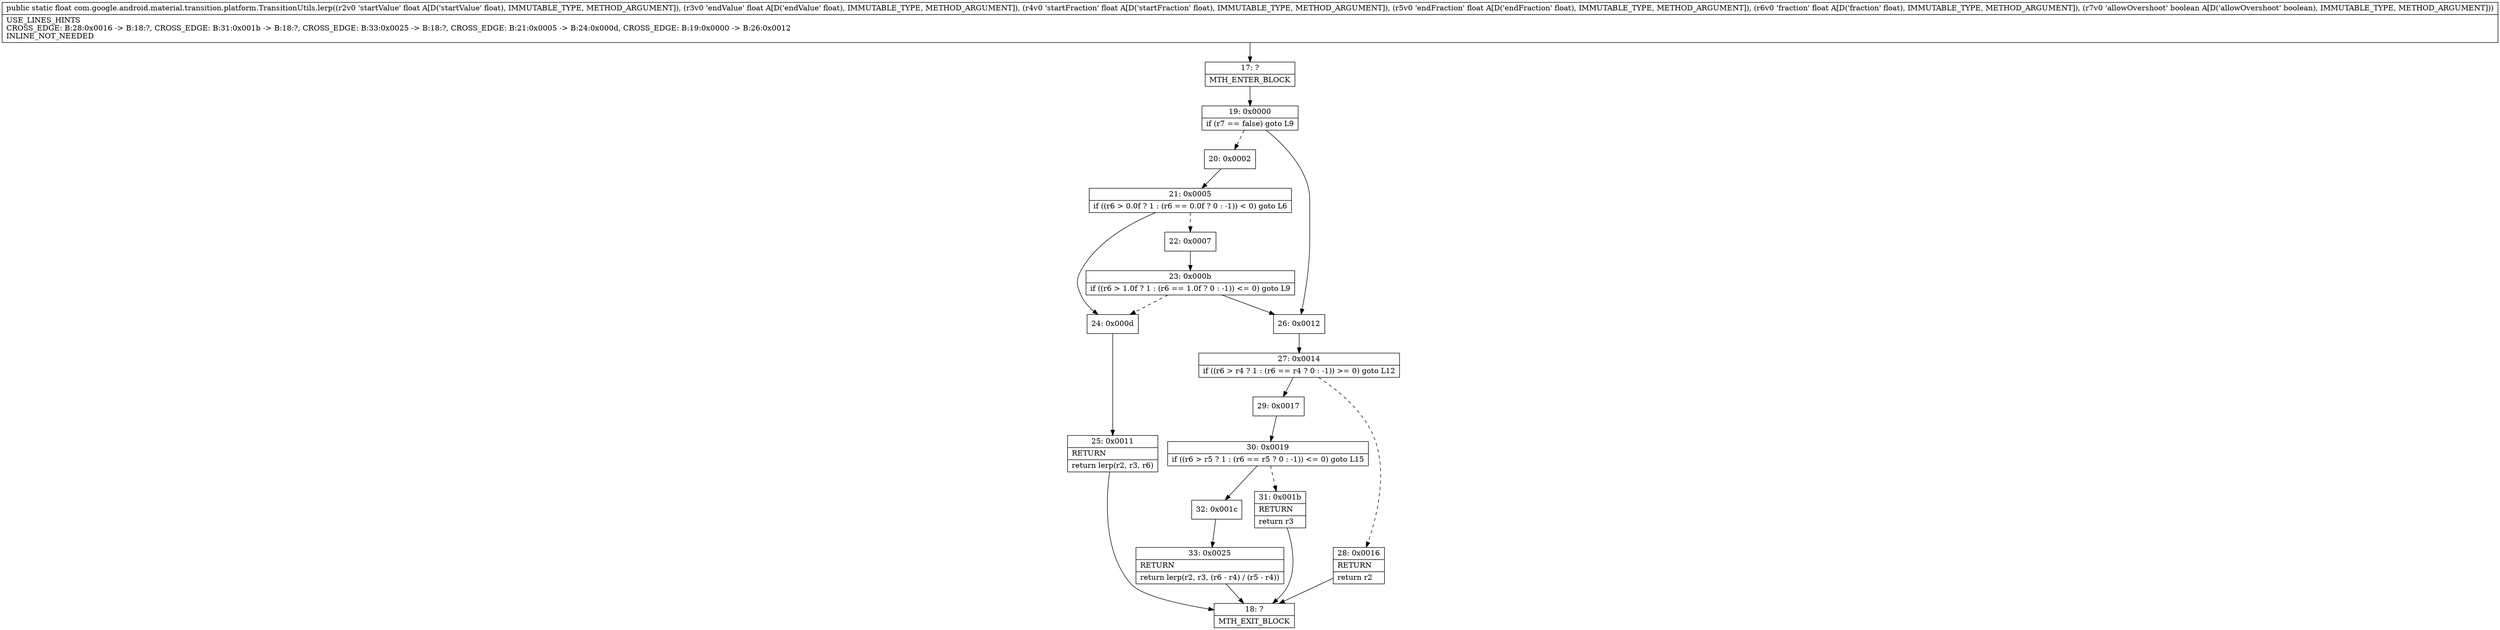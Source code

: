 digraph "CFG forcom.google.android.material.transition.platform.TransitionUtils.lerp(FFFFFZ)F" {
Node_17 [shape=record,label="{17\:\ ?|MTH_ENTER_BLOCK\l}"];
Node_19 [shape=record,label="{19\:\ 0x0000|if (r7 == false) goto L9\l}"];
Node_20 [shape=record,label="{20\:\ 0x0002}"];
Node_21 [shape=record,label="{21\:\ 0x0005|if ((r6 \> 0.0f ? 1 : (r6 == 0.0f ? 0 : \-1)) \< 0) goto L6\l}"];
Node_22 [shape=record,label="{22\:\ 0x0007}"];
Node_23 [shape=record,label="{23\:\ 0x000b|if ((r6 \> 1.0f ? 1 : (r6 == 1.0f ? 0 : \-1)) \<= 0) goto L9\l}"];
Node_24 [shape=record,label="{24\:\ 0x000d}"];
Node_25 [shape=record,label="{25\:\ 0x0011|RETURN\l|return lerp(r2, r3, r6)\l}"];
Node_18 [shape=record,label="{18\:\ ?|MTH_EXIT_BLOCK\l}"];
Node_26 [shape=record,label="{26\:\ 0x0012}"];
Node_27 [shape=record,label="{27\:\ 0x0014|if ((r6 \> r4 ? 1 : (r6 == r4 ? 0 : \-1)) \>= 0) goto L12\l}"];
Node_28 [shape=record,label="{28\:\ 0x0016|RETURN\l|return r2\l}"];
Node_29 [shape=record,label="{29\:\ 0x0017}"];
Node_30 [shape=record,label="{30\:\ 0x0019|if ((r6 \> r5 ? 1 : (r6 == r5 ? 0 : \-1)) \<= 0) goto L15\l}"];
Node_31 [shape=record,label="{31\:\ 0x001b|RETURN\l|return r3\l}"];
Node_32 [shape=record,label="{32\:\ 0x001c}"];
Node_33 [shape=record,label="{33\:\ 0x0025|RETURN\l|return lerp(r2, r3, (r6 \- r4) \/ (r5 \- r4))\l}"];
MethodNode[shape=record,label="{public static float com.google.android.material.transition.platform.TransitionUtils.lerp((r2v0 'startValue' float A[D('startValue' float), IMMUTABLE_TYPE, METHOD_ARGUMENT]), (r3v0 'endValue' float A[D('endValue' float), IMMUTABLE_TYPE, METHOD_ARGUMENT]), (r4v0 'startFraction' float A[D('startFraction' float), IMMUTABLE_TYPE, METHOD_ARGUMENT]), (r5v0 'endFraction' float A[D('endFraction' float), IMMUTABLE_TYPE, METHOD_ARGUMENT]), (r6v0 'fraction' float A[D('fraction' float), IMMUTABLE_TYPE, METHOD_ARGUMENT]), (r7v0 'allowOvershoot' boolean A[D('allowOvershoot' boolean), IMMUTABLE_TYPE, METHOD_ARGUMENT]))  | USE_LINES_HINTS\lCROSS_EDGE: B:28:0x0016 \-\> B:18:?, CROSS_EDGE: B:31:0x001b \-\> B:18:?, CROSS_EDGE: B:33:0x0025 \-\> B:18:?, CROSS_EDGE: B:21:0x0005 \-\> B:24:0x000d, CROSS_EDGE: B:19:0x0000 \-\> B:26:0x0012\lINLINE_NOT_NEEDED\l}"];
MethodNode -> Node_17;Node_17 -> Node_19;
Node_19 -> Node_20[style=dashed];
Node_19 -> Node_26;
Node_20 -> Node_21;
Node_21 -> Node_22[style=dashed];
Node_21 -> Node_24;
Node_22 -> Node_23;
Node_23 -> Node_24[style=dashed];
Node_23 -> Node_26;
Node_24 -> Node_25;
Node_25 -> Node_18;
Node_26 -> Node_27;
Node_27 -> Node_28[style=dashed];
Node_27 -> Node_29;
Node_28 -> Node_18;
Node_29 -> Node_30;
Node_30 -> Node_31[style=dashed];
Node_30 -> Node_32;
Node_31 -> Node_18;
Node_32 -> Node_33;
Node_33 -> Node_18;
}

